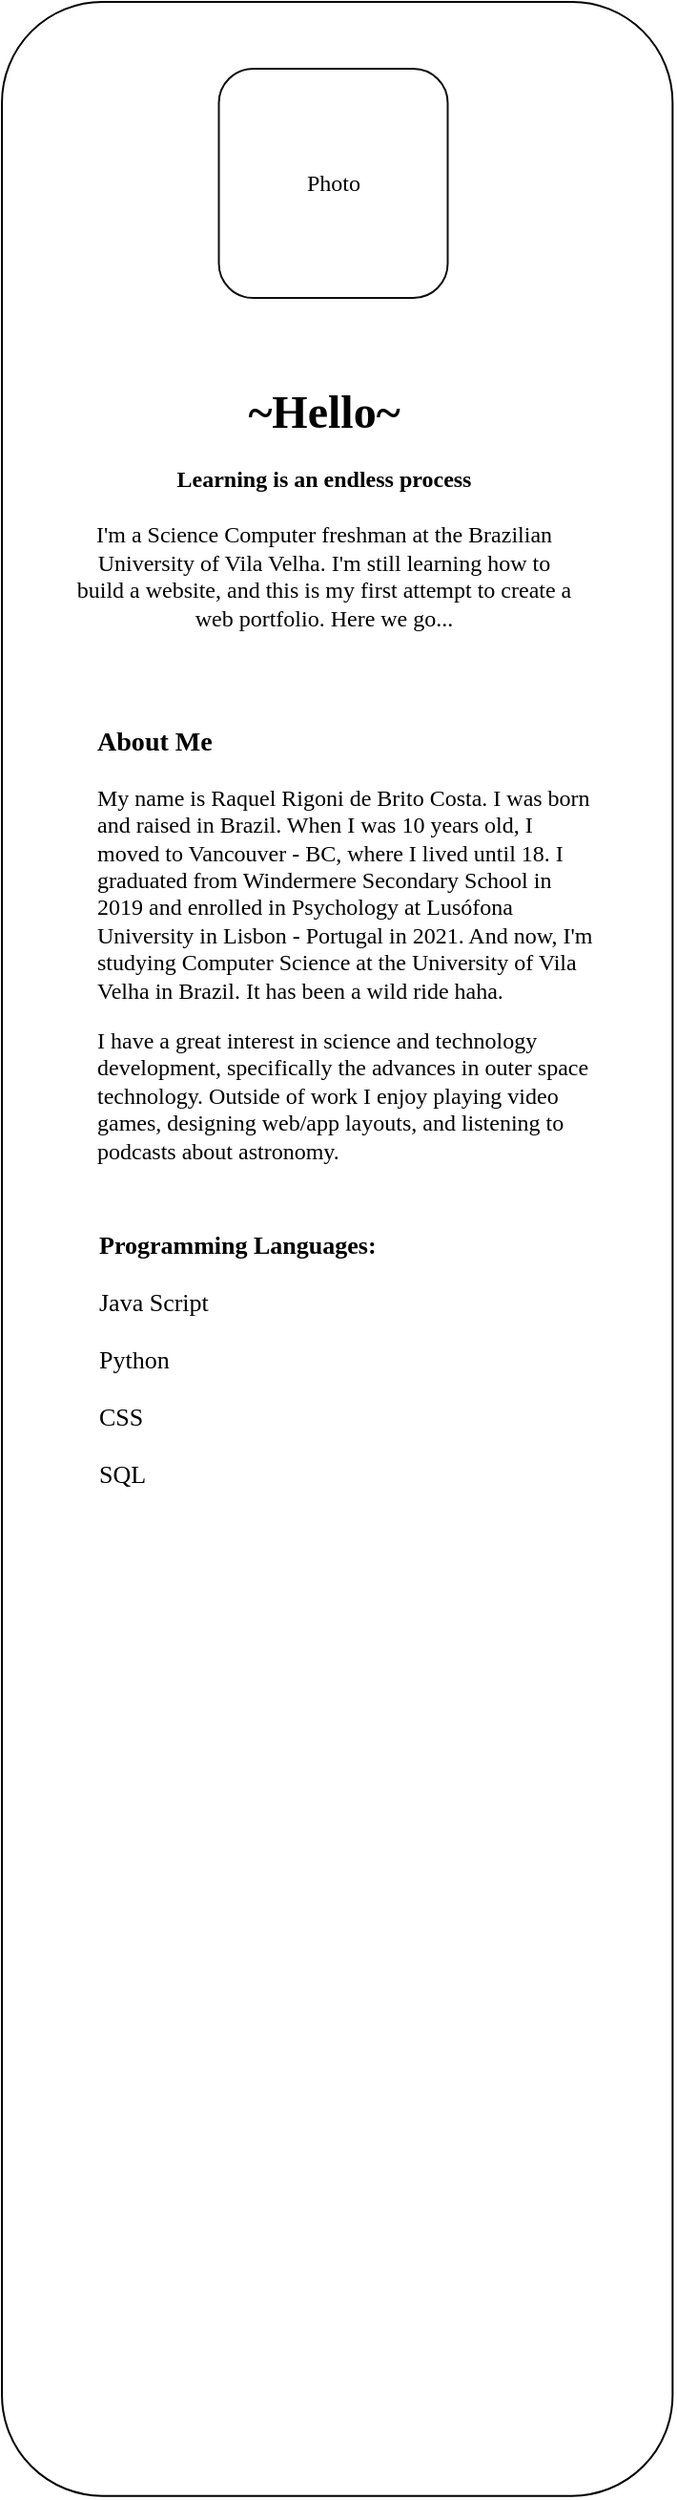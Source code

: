 <mxfile version="20.2.5" type="github">
  <diagram id="Zk_9r5JQN1q4R0DaMTSa" name="Page-1">
    <mxGraphModel dx="1038" dy="619" grid="1" gridSize="10" guides="1" tooltips="1" connect="1" arrows="1" fold="1" page="1" pageScale="1" pageWidth="827" pageHeight="1169" math="0" shadow="0">
      <root>
        <mxCell id="0" />
        <mxCell id="1" parent="0" />
        <mxCell id="GfLxlEOh-HePHIYTMGW_-10" value="" style="rounded=1;whiteSpace=wrap;html=1;rotation=90;shadow=0;glass=0;sketch=0;gradientDirection=east;fontColor=none;noLabel=1;" vertex="1" parent="1">
          <mxGeometry x="-232.07" y="522.1" width="1305.85" height="351.66" as="geometry" />
        </mxCell>
        <mxCell id="GfLxlEOh-HePHIYTMGW_-25" value="&lt;h1 style=&quot;&quot;&gt;~Hello~&lt;/h1&gt;&lt;div style=&quot;&quot;&gt;&lt;br&gt;&lt;/div&gt;&lt;p style=&quot;&quot;&gt;I&#39;m a Science Computer freshman at the Brazilian University of Vila Velha. I&#39;m still learning how to build a website, and this is my first attempt to create a web portfolio. Here we go...&lt;/p&gt;" style="text;html=1;spacing=5;spacingTop=-20;whiteSpace=wrap;overflow=hidden;rounded=0;opacity=95;fontFamily=Times New Roman;align=center;fontColor=default;" vertex="1" parent="1">
          <mxGeometry x="279" y="240" width="270" height="170" as="geometry" />
        </mxCell>
        <mxCell id="GfLxlEOh-HePHIYTMGW_-26" value="&lt;h4&gt;Learning is an endless process&lt;/h4&gt;" style="text;html=1;strokeColor=none;fillColor=none;align=center;verticalAlign=middle;whiteSpace=wrap;rounded=0;fontFamily=Times New Roman;opacity=95;fontColor=default;" vertex="1" parent="1">
          <mxGeometry x="334" y="280" width="160" height="30" as="geometry" />
        </mxCell>
        <mxCell id="GfLxlEOh-HePHIYTMGW_-28" value="" style="rounded=1;whiteSpace=wrap;html=1;shadow=0;glass=0;sketch=0;fontFamily=Times New Roman;fontColor=#000000;strokeColor=default;strokeWidth=1;fillColor=none;gradientColor=#28169C;gradientDirection=east;opacity=95;" vertex="1" parent="1">
          <mxGeometry x="358.76" y="80" width="120" height="120" as="geometry" />
        </mxCell>
        <mxCell id="GfLxlEOh-HePHIYTMGW_-29" value="Photo" style="text;html=1;strokeColor=none;fillColor=none;align=center;verticalAlign=middle;whiteSpace=wrap;rounded=0;shadow=0;glass=0;sketch=0;fontFamily=Times New Roman;fontColor=default;opacity=95;" vertex="1" parent="1">
          <mxGeometry x="388.76" y="125" width="60" height="30" as="geometry" />
        </mxCell>
        <mxCell id="GfLxlEOh-HePHIYTMGW_-31" value="&lt;h3 style=&quot;&quot;&gt;About Me&lt;/h3&gt;&lt;p style=&quot;&quot;&gt;My name is Raquel Rigoni de Brito Costa. I was born and raised in Brazil. When I was 10 years old, I moved to Vancouver - BC, where I lived until 18. I graduated from Windermere Secondary School in 2019 and enrolled in Psychology at Lusófona University in Lisbon - Portugal in 2021. And now, I&#39;m studying Computer Science at the University of Vila Velha in Brazil. It has been a wild ride haha.&amp;nbsp;&lt;br&gt;&lt;/p&gt;&lt;p&gt;I have a great interest in science and technology development, specifically the advances in outer space technology.&amp;nbsp;Outside of work I enjoy playing video games, designing web/app layouts, and listening to podcasts about astronomy.&lt;br&gt;&lt;/p&gt;&lt;div&gt;&lt;br&gt;&lt;/div&gt;" style="text;html=1;strokeColor=none;fillColor=none;spacing=5;spacingTop=-20;whiteSpace=wrap;overflow=hidden;rounded=0;shadow=0;glass=0;sketch=0;fontFamily=Times New Roman;fontColor=default;opacity=95;align=left;" vertex="1" parent="1">
          <mxGeometry x="290" y="420" width="270" height="240" as="geometry" />
        </mxCell>
        <mxCell id="GfLxlEOh-HePHIYTMGW_-32" value="Programming Languages:" style="text;strokeColor=none;fillColor=none;align=left;verticalAlign=middle;spacingLeft=4;spacingRight=4;overflow=hidden;points=[[0,0.5],[1,0.5]];portConstraint=eastwest;rotatable=0;shadow=0;glass=0;sketch=0;fontFamily=Times New Roman;fontColor=default;opacity=95;fontStyle=1;fontSize=13;" vertex="1" parent="1">
          <mxGeometry x="290" y="680" width="160" height="30" as="geometry" />
        </mxCell>
        <mxCell id="GfLxlEOh-HePHIYTMGW_-33" value="Java Script" style="text;strokeColor=none;fillColor=none;align=left;verticalAlign=middle;spacingLeft=4;spacingRight=4;overflow=hidden;points=[[0,0.5],[1,0.5]];portConstraint=eastwest;rotatable=0;shadow=0;glass=0;sketch=0;fontFamily=Times New Roman;fontSize=13;fontColor=default;opacity=95;" vertex="1" parent="1">
          <mxGeometry x="290" y="710" width="80" height="30" as="geometry" />
        </mxCell>
        <mxCell id="GfLxlEOh-HePHIYTMGW_-34" value="Python" style="text;strokeColor=none;fillColor=none;align=left;verticalAlign=middle;spacingLeft=4;spacingRight=4;overflow=hidden;points=[[0,0.5],[1,0.5]];portConstraint=eastwest;rotatable=0;shadow=0;glass=0;sketch=0;fontFamily=Times New Roman;fontSize=13;fontColor=default;opacity=95;" vertex="1" parent="1">
          <mxGeometry x="290" y="740" width="80" height="30" as="geometry" />
        </mxCell>
        <mxCell id="GfLxlEOh-HePHIYTMGW_-35" value="CSS" style="text;strokeColor=none;fillColor=none;align=left;verticalAlign=middle;spacingLeft=4;spacingRight=4;overflow=hidden;points=[[0,0.5],[1,0.5]];portConstraint=eastwest;rotatable=0;shadow=0;glass=0;sketch=0;fontFamily=Times New Roman;fontSize=13;fontColor=default;opacity=95;" vertex="1" parent="1">
          <mxGeometry x="290" y="770" width="80" height="30" as="geometry" />
        </mxCell>
        <mxCell id="GfLxlEOh-HePHIYTMGW_-36" value="SQL" style="text;strokeColor=none;fillColor=none;align=left;verticalAlign=middle;spacingLeft=4;spacingRight=4;overflow=hidden;points=[[0,0.5],[1,0.5]];portConstraint=eastwest;rotatable=0;shadow=0;glass=0;sketch=0;fontFamily=Times New Roman;fontSize=13;fontColor=default;opacity=95;" vertex="1" parent="1">
          <mxGeometry x="290" y="800" width="80" height="30" as="geometry" />
        </mxCell>
      </root>
    </mxGraphModel>
  </diagram>
</mxfile>
